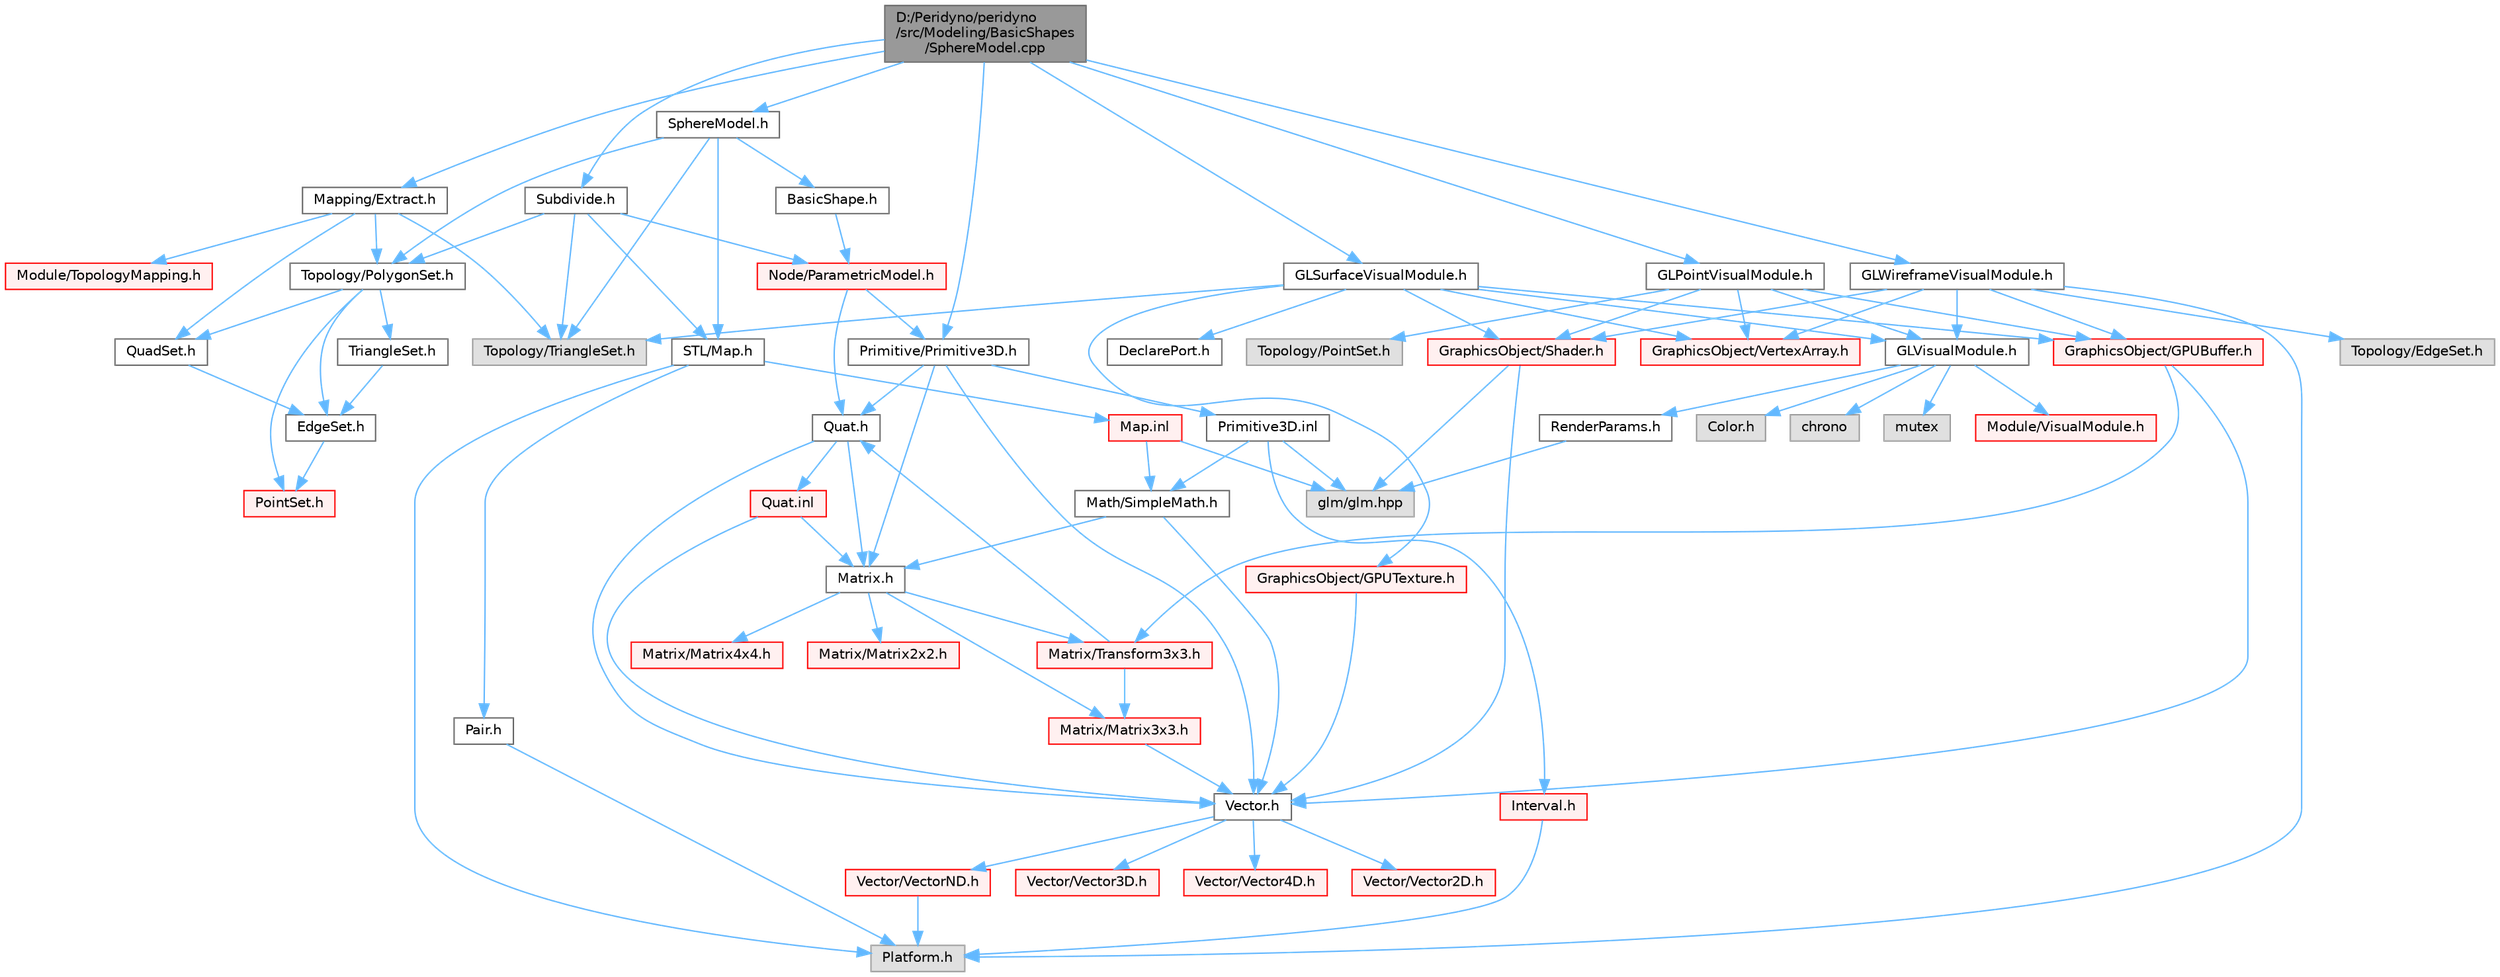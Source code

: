 digraph "D:/Peridyno/peridyno/src/Modeling/BasicShapes/SphereModel.cpp"
{
 // LATEX_PDF_SIZE
  bgcolor="transparent";
  edge [fontname=Helvetica,fontsize=10,labelfontname=Helvetica,labelfontsize=10];
  node [fontname=Helvetica,fontsize=10,shape=box,height=0.2,width=0.4];
  Node1 [id="Node000001",label="D:/Peridyno/peridyno\l/src/Modeling/BasicShapes\l/SphereModel.cpp",height=0.2,width=0.4,color="gray40", fillcolor="grey60", style="filled", fontcolor="black",tooltip=" "];
  Node1 -> Node2 [id="edge1_Node000001_Node000002",color="steelblue1",style="solid",tooltip=" "];
  Node2 [id="Node000002",label="SphereModel.h",height=0.2,width=0.4,color="grey40", fillcolor="white", style="filled",URL="$_sphere_model_8h.html",tooltip=" "];
  Node2 -> Node3 [id="edge2_Node000002_Node000003",color="steelblue1",style="solid",tooltip=" "];
  Node3 [id="Node000003",label="BasicShape.h",height=0.2,width=0.4,color="grey40", fillcolor="white", style="filled",URL="$_basic_shape_8h.html",tooltip=" "];
  Node3 -> Node4 [id="edge3_Node000003_Node000004",color="steelblue1",style="solid",tooltip=" "];
  Node4 [id="Node000004",label="Node/ParametricModel.h",height=0.2,width=0.4,color="red", fillcolor="#FFF0F0", style="filled",URL="$_parametric_model_8h.html",tooltip=" "];
  Node4 -> Node65 [id="edge4_Node000004_Node000065",color="steelblue1",style="solid",tooltip=" "];
  Node65 [id="Node000065",label="Quat.h",height=0.2,width=0.4,color="grey40", fillcolor="white", style="filled",URL="$_quat_8h.html",tooltip="Implementation of quaternion."];
  Node65 -> Node34 [id="edge5_Node000065_Node000034",color="steelblue1",style="solid",tooltip=" "];
  Node34 [id="Node000034",label="Vector.h",height=0.2,width=0.4,color="grey40", fillcolor="white", style="filled",URL="$_vector_8h.html",tooltip=" "];
  Node34 -> Node35 [id="edge6_Node000034_Node000035",color="steelblue1",style="solid",tooltip=" "];
  Node35 [id="Node000035",label="Vector/Vector2D.h",height=0.2,width=0.4,color="red", fillcolor="#FFF0F0", style="filled",URL="$_vector2_d_8h.html",tooltip=" "];
  Node34 -> Node41 [id="edge7_Node000034_Node000041",color="steelblue1",style="solid",tooltip=" "];
  Node41 [id="Node000041",label="Vector/Vector3D.h",height=0.2,width=0.4,color="red", fillcolor="#FFF0F0", style="filled",URL="$_vector3_d_8h.html",tooltip=" "];
  Node34 -> Node44 [id="edge8_Node000034_Node000044",color="steelblue1",style="solid",tooltip=" "];
  Node44 [id="Node000044",label="Vector/Vector4D.h",height=0.2,width=0.4,color="red", fillcolor="#FFF0F0", style="filled",URL="$_vector4_d_8h.html",tooltip=" "];
  Node34 -> Node47 [id="edge9_Node000034_Node000047",color="steelblue1",style="solid",tooltip=" "];
  Node47 [id="Node000047",label="Vector/VectorND.h",height=0.2,width=0.4,color="red", fillcolor="#FFF0F0", style="filled",URL="$_vector_n_d_8h.html",tooltip=" "];
  Node47 -> Node9 [id="edge10_Node000047_Node000009",color="steelblue1",style="solid",tooltip=" "];
  Node9 [id="Node000009",label="Platform.h",height=0.2,width=0.4,color="grey60", fillcolor="#E0E0E0", style="filled",tooltip=" "];
  Node65 -> Node52 [id="edge11_Node000065_Node000052",color="steelblue1",style="solid",tooltip=" "];
  Node52 [id="Node000052",label="Matrix.h",height=0.2,width=0.4,color="grey40", fillcolor="white", style="filled",URL="$_matrix_8h.html",tooltip=" "];
  Node52 -> Node53 [id="edge12_Node000052_Node000053",color="steelblue1",style="solid",tooltip=" "];
  Node53 [id="Node000053",label="Matrix/Matrix2x2.h",height=0.2,width=0.4,color="red", fillcolor="#FFF0F0", style="filled",URL="$_matrix2x2_8h.html",tooltip=" "];
  Node52 -> Node58 [id="edge13_Node000052_Node000058",color="steelblue1",style="solid",tooltip=" "];
  Node58 [id="Node000058",label="Matrix/Matrix3x3.h",height=0.2,width=0.4,color="red", fillcolor="#FFF0F0", style="filled",URL="$_matrix3x3_8h.html",tooltip=" "];
  Node58 -> Node34 [id="edge14_Node000058_Node000034",color="steelblue1",style="solid",tooltip=" "];
  Node52 -> Node61 [id="edge15_Node000052_Node000061",color="steelblue1",style="solid",tooltip=" "];
  Node61 [id="Node000061",label="Matrix/Matrix4x4.h",height=0.2,width=0.4,color="red", fillcolor="#FFF0F0", style="filled",URL="$_matrix4x4_8h.html",tooltip=" "];
  Node52 -> Node64 [id="edge16_Node000052_Node000064",color="steelblue1",style="solid",tooltip=" "];
  Node64 [id="Node000064",label="Matrix/Transform3x3.h",height=0.2,width=0.4,color="red", fillcolor="#FFF0F0", style="filled",URL="$_transform3x3_8h.html",tooltip=" "];
  Node64 -> Node65 [id="edge17_Node000064_Node000065",color="steelblue1",style="solid",tooltip=" "];
  Node64 -> Node58 [id="edge18_Node000064_Node000058",color="steelblue1",style="solid",tooltip=" "];
  Node65 -> Node66 [id="edge19_Node000065_Node000066",color="steelblue1",style="solid",tooltip=" "];
  Node66 [id="Node000066",label="Quat.inl",height=0.2,width=0.4,color="red", fillcolor="#FFF0F0", style="filled",URL="$_quat_8inl.html",tooltip=" "];
  Node66 -> Node34 [id="edge20_Node000066_Node000034",color="steelblue1",style="solid",tooltip=" "];
  Node66 -> Node52 [id="edge21_Node000066_Node000052",color="steelblue1",style="solid",tooltip=" "];
  Node4 -> Node98 [id="edge22_Node000004_Node000098",color="steelblue1",style="solid",tooltip=" "];
  Node98 [id="Node000098",label="Primitive/Primitive3D.h",height=0.2,width=0.4,color="grey40", fillcolor="white", style="filled",URL="$_primitive3_d_8h.html",tooltip=" "];
  Node98 -> Node34 [id="edge23_Node000098_Node000034",color="steelblue1",style="solid",tooltip=" "];
  Node98 -> Node52 [id="edge24_Node000098_Node000052",color="steelblue1",style="solid",tooltip=" "];
  Node98 -> Node65 [id="edge25_Node000098_Node000065",color="steelblue1",style="solid",tooltip=" "];
  Node98 -> Node99 [id="edge26_Node000098_Node000099",color="steelblue1",style="solid",tooltip=" "];
  Node99 [id="Node000099",label="Primitive3D.inl",height=0.2,width=0.4,color="grey40", fillcolor="white", style="filled",URL="$_primitive3_d_8inl.html",tooltip=" "];
  Node99 -> Node33 [id="edge27_Node000099_Node000033",color="steelblue1",style="solid",tooltip=" "];
  Node33 [id="Node000033",label="Math/SimpleMath.h",height=0.2,width=0.4,color="grey40", fillcolor="white", style="filled",URL="$_simple_math_8h.html",tooltip=" "];
  Node33 -> Node34 [id="edge28_Node000033_Node000034",color="steelblue1",style="solid",tooltip=" "];
  Node33 -> Node52 [id="edge29_Node000033_Node000052",color="steelblue1",style="solid",tooltip=" "];
  Node99 -> Node100 [id="edge30_Node000099_Node000100",color="steelblue1",style="solid",tooltip=" "];
  Node100 [id="Node000100",label="Interval.h",height=0.2,width=0.4,color="red", fillcolor="#FFF0F0", style="filled",URL="$_interval_8h.html",tooltip=" "];
  Node100 -> Node9 [id="edge31_Node000100_Node000009",color="steelblue1",style="solid",tooltip=" "];
  Node99 -> Node69 [id="edge32_Node000099_Node000069",color="steelblue1",style="solid",tooltip=" "];
  Node69 [id="Node000069",label="glm/glm.hpp",height=0.2,width=0.4,color="grey60", fillcolor="#E0E0E0", style="filled",tooltip=" "];
  Node2 -> Node102 [id="edge33_Node000002_Node000102",color="steelblue1",style="solid",tooltip=" "];
  Node102 [id="Node000102",label="Topology/TriangleSet.h",height=0.2,width=0.4,color="grey60", fillcolor="#E0E0E0", style="filled",tooltip=" "];
  Node2 -> Node103 [id="edge34_Node000002_Node000103",color="steelblue1",style="solid",tooltip=" "];
  Node103 [id="Node000103",label="Topology/PolygonSet.h",height=0.2,width=0.4,color="grey40", fillcolor="white", style="filled",URL="$_polygon_set_8h.html",tooltip=" "];
  Node103 -> Node104 [id="edge35_Node000103_Node000104",color="steelblue1",style="solid",tooltip=" "];
  Node104 [id="Node000104",label="PointSet.h",height=0.2,width=0.4,color="red", fillcolor="#FFF0F0", style="filled",URL="$_cuda_2_topology_2_point_set_8h.html",tooltip=" "];
  Node103 -> Node106 [id="edge36_Node000103_Node000106",color="steelblue1",style="solid",tooltip=" "];
  Node106 [id="Node000106",label="EdgeSet.h",height=0.2,width=0.4,color="grey40", fillcolor="white", style="filled",URL="$_cuda_2_topology_2_edge_set_8h.html",tooltip=" "];
  Node106 -> Node104 [id="edge37_Node000106_Node000104",color="steelblue1",style="solid",tooltip=" "];
  Node103 -> Node107 [id="edge38_Node000103_Node000107",color="steelblue1",style="solid",tooltip=" "];
  Node107 [id="Node000107",label="TriangleSet.h",height=0.2,width=0.4,color="grey40", fillcolor="white", style="filled",URL="$_cuda_2_topology_2_triangle_set_8h.html",tooltip=" "];
  Node107 -> Node106 [id="edge39_Node000107_Node000106",color="steelblue1",style="solid",tooltip=" "];
  Node103 -> Node108 [id="edge40_Node000103_Node000108",color="steelblue1",style="solid",tooltip=" "];
  Node108 [id="Node000108",label="QuadSet.h",height=0.2,width=0.4,color="grey40", fillcolor="white", style="filled",URL="$_quad_set_8h.html",tooltip=" "];
  Node108 -> Node106 [id="edge41_Node000108_Node000106",color="steelblue1",style="solid",tooltip=" "];
  Node2 -> Node109 [id="edge42_Node000002_Node000109",color="steelblue1",style="solid",tooltip=" "];
  Node109 [id="Node000109",label="STL/Map.h",height=0.2,width=0.4,color="grey40", fillcolor="white", style="filled",URL="$_map_8h.html",tooltip=" "];
  Node109 -> Node9 [id="edge43_Node000109_Node000009",color="steelblue1",style="solid",tooltip=" "];
  Node109 -> Node110 [id="edge44_Node000109_Node000110",color="steelblue1",style="solid",tooltip=" "];
  Node110 [id="Node000110",label="Pair.h",height=0.2,width=0.4,color="grey40", fillcolor="white", style="filled",URL="$_pair_8h.html",tooltip=" "];
  Node110 -> Node9 [id="edge45_Node000110_Node000009",color="steelblue1",style="solid",tooltip=" "];
  Node109 -> Node111 [id="edge46_Node000109_Node000111",color="steelblue1",style="solid",tooltip=" "];
  Node111 [id="Node000111",label="Map.inl",height=0.2,width=0.4,color="red", fillcolor="#FFF0F0", style="filled",URL="$_map_8inl.html",tooltip=" "];
  Node111 -> Node33 [id="edge47_Node000111_Node000033",color="steelblue1",style="solid",tooltip=" "];
  Node111 -> Node69 [id="edge48_Node000111_Node000069",color="steelblue1",style="solid",tooltip=" "];
  Node1 -> Node98 [id="edge49_Node000001_Node000098",color="steelblue1",style="solid",tooltip=" "];
  Node1 -> Node113 [id="edge50_Node000001_Node000113",color="steelblue1",style="solid",tooltip=" "];
  Node113 [id="Node000113",label="GLSurfaceVisualModule.h",height=0.2,width=0.4,color="grey40", fillcolor="white", style="filled",URL="$_g_l_surface_visual_module_8h.html",tooltip=" "];
  Node113 -> Node71 [id="edge51_Node000113_Node000071",color="steelblue1",style="solid",tooltip=" "];
  Node71 [id="Node000071",label="DeclarePort.h",height=0.2,width=0.4,color="grey40", fillcolor="white", style="filled",URL="$_declare_port_8h.html",tooltip=" "];
  Node113 -> Node102 [id="edge52_Node000113_Node000102",color="steelblue1",style="solid",tooltip=" "];
  Node113 -> Node114 [id="edge53_Node000113_Node000114",color="steelblue1",style="solid",tooltip=" "];
  Node114 [id="Node000114",label="GLVisualModule.h",height=0.2,width=0.4,color="grey40", fillcolor="white", style="filled",URL="$_g_l_visual_module_8h.html",tooltip=" "];
  Node114 -> Node115 [id="edge54_Node000114_Node000115",color="steelblue1",style="solid",tooltip=" "];
  Node115 [id="Node000115",label="chrono",height=0.2,width=0.4,color="grey60", fillcolor="#E0E0E0", style="filled",tooltip=" "];
  Node114 -> Node76 [id="edge55_Node000114_Node000076",color="steelblue1",style="solid",tooltip=" "];
  Node76 [id="Node000076",label="mutex",height=0.2,width=0.4,color="grey60", fillcolor="#E0E0E0", style="filled",tooltip=" "];
  Node114 -> Node116 [id="edge56_Node000114_Node000116",color="steelblue1",style="solid",tooltip=" "];
  Node116 [id="Node000116",label="Module/VisualModule.h",height=0.2,width=0.4,color="red", fillcolor="#FFF0F0", style="filled",URL="$_visual_module_8h.html",tooltip=" "];
  Node114 -> Node117 [id="edge57_Node000114_Node000117",color="steelblue1",style="solid",tooltip=" "];
  Node117 [id="Node000117",label="Color.h",height=0.2,width=0.4,color="grey60", fillcolor="#E0E0E0", style="filled",tooltip=" "];
  Node114 -> Node118 [id="edge58_Node000114_Node000118",color="steelblue1",style="solid",tooltip=" "];
  Node118 [id="Node000118",label="RenderParams.h",height=0.2,width=0.4,color="grey40", fillcolor="white", style="filled",URL="$_render_params_8h.html",tooltip=" "];
  Node118 -> Node69 [id="edge59_Node000118_Node000069",color="steelblue1",style="solid",tooltip=" "];
  Node113 -> Node119 [id="edge60_Node000113_Node000119",color="steelblue1",style="solid",tooltip=" "];
  Node119 [id="Node000119",label="GraphicsObject/GPUBuffer.h",height=0.2,width=0.4,color="red", fillcolor="#FFF0F0", style="filled",URL="$_g_p_u_buffer_8h.html",tooltip=" "];
  Node119 -> Node34 [id="edge61_Node000119_Node000034",color="steelblue1",style="solid",tooltip=" "];
  Node119 -> Node64 [id="edge62_Node000119_Node000064",color="steelblue1",style="solid",tooltip=" "];
  Node113 -> Node122 [id="edge63_Node000113_Node000122",color="steelblue1",style="solid",tooltip=" "];
  Node122 [id="Node000122",label="GraphicsObject/GPUTexture.h",height=0.2,width=0.4,color="red", fillcolor="#FFF0F0", style="filled",URL="$_g_p_u_texture_8h.html",tooltip=" "];
  Node122 -> Node34 [id="edge64_Node000122_Node000034",color="steelblue1",style="solid",tooltip=" "];
  Node113 -> Node124 [id="edge65_Node000113_Node000124",color="steelblue1",style="solid",tooltip=" "];
  Node124 [id="Node000124",label="GraphicsObject/VertexArray.h",height=0.2,width=0.4,color="red", fillcolor="#FFF0F0", style="filled",URL="$_vertex_array_8h.html",tooltip=" "];
  Node113 -> Node125 [id="edge66_Node000113_Node000125",color="steelblue1",style="solid",tooltip=" "];
  Node125 [id="Node000125",label="GraphicsObject/Shader.h",height=0.2,width=0.4,color="red", fillcolor="#FFF0F0", style="filled",URL="$_shader_8h.html",tooltip=" "];
  Node125 -> Node34 [id="edge67_Node000125_Node000034",color="steelblue1",style="solid",tooltip=" "];
  Node125 -> Node69 [id="edge68_Node000125_Node000069",color="steelblue1",style="solid",tooltip=" "];
  Node1 -> Node126 [id="edge69_Node000001_Node000126",color="steelblue1",style="solid",tooltip=" "];
  Node126 [id="Node000126",label="GLWireframeVisualModule.h",height=0.2,width=0.4,color="grey40", fillcolor="white", style="filled",URL="$_g_l_wireframe_visual_module_8h.html",tooltip=" "];
  Node126 -> Node9 [id="edge70_Node000126_Node000009",color="steelblue1",style="solid",tooltip=" "];
  Node126 -> Node127 [id="edge71_Node000126_Node000127",color="steelblue1",style="solid",tooltip=" "];
  Node127 [id="Node000127",label="Topology/EdgeSet.h",height=0.2,width=0.4,color="grey60", fillcolor="#E0E0E0", style="filled",tooltip=" "];
  Node126 -> Node114 [id="edge72_Node000126_Node000114",color="steelblue1",style="solid",tooltip=" "];
  Node126 -> Node119 [id="edge73_Node000126_Node000119",color="steelblue1",style="solid",tooltip=" "];
  Node126 -> Node124 [id="edge74_Node000126_Node000124",color="steelblue1",style="solid",tooltip=" "];
  Node126 -> Node125 [id="edge75_Node000126_Node000125",color="steelblue1",style="solid",tooltip=" "];
  Node1 -> Node128 [id="edge76_Node000001_Node000128",color="steelblue1",style="solid",tooltip=" "];
  Node128 [id="Node000128",label="GLPointVisualModule.h",height=0.2,width=0.4,color="grey40", fillcolor="white", style="filled",URL="$_g_l_point_visual_module_8h.html",tooltip=" "];
  Node128 -> Node129 [id="edge77_Node000128_Node000129",color="steelblue1",style="solid",tooltip=" "];
  Node129 [id="Node000129",label="Topology/PointSet.h",height=0.2,width=0.4,color="grey60", fillcolor="#E0E0E0", style="filled",tooltip=" "];
  Node128 -> Node114 [id="edge78_Node000128_Node000114",color="steelblue1",style="solid",tooltip=" "];
  Node128 -> Node119 [id="edge79_Node000128_Node000119",color="steelblue1",style="solid",tooltip=" "];
  Node128 -> Node124 [id="edge80_Node000128_Node000124",color="steelblue1",style="solid",tooltip=" "];
  Node128 -> Node125 [id="edge81_Node000128_Node000125",color="steelblue1",style="solid",tooltip=" "];
  Node1 -> Node130 [id="edge82_Node000001_Node000130",color="steelblue1",style="solid",tooltip=" "];
  Node130 [id="Node000130",label="Mapping/Extract.h",height=0.2,width=0.4,color="grey40", fillcolor="white", style="filled",URL="$_extract_8h.html",tooltip=" "];
  Node130 -> Node94 [id="edge83_Node000130_Node000094",color="steelblue1",style="solid",tooltip=" "];
  Node94 [id="Node000094",label="Module/TopologyMapping.h",height=0.2,width=0.4,color="red", fillcolor="#FFF0F0", style="filled",URL="$_topology_mapping_8h.html",tooltip=" "];
  Node130 -> Node102 [id="edge84_Node000130_Node000102",color="steelblue1",style="solid",tooltip=" "];
  Node130 -> Node108 [id="edge85_Node000130_Node000108",color="steelblue1",style="solid",tooltip=" "];
  Node130 -> Node103 [id="edge86_Node000130_Node000103",color="steelblue1",style="solid",tooltip=" "];
  Node1 -> Node131 [id="edge87_Node000001_Node000131",color="steelblue1",style="solid",tooltip=" "];
  Node131 [id="Node000131",label="Subdivide.h",height=0.2,width=0.4,color="grey40", fillcolor="white", style="filled",URL="$_subdivide_8h.html",tooltip=" "];
  Node131 -> Node4 [id="edge88_Node000131_Node000004",color="steelblue1",style="solid",tooltip=" "];
  Node131 -> Node102 [id="edge89_Node000131_Node000102",color="steelblue1",style="solid",tooltip=" "];
  Node131 -> Node103 [id="edge90_Node000131_Node000103",color="steelblue1",style="solid",tooltip=" "];
  Node131 -> Node109 [id="edge91_Node000131_Node000109",color="steelblue1",style="solid",tooltip=" "];
}
